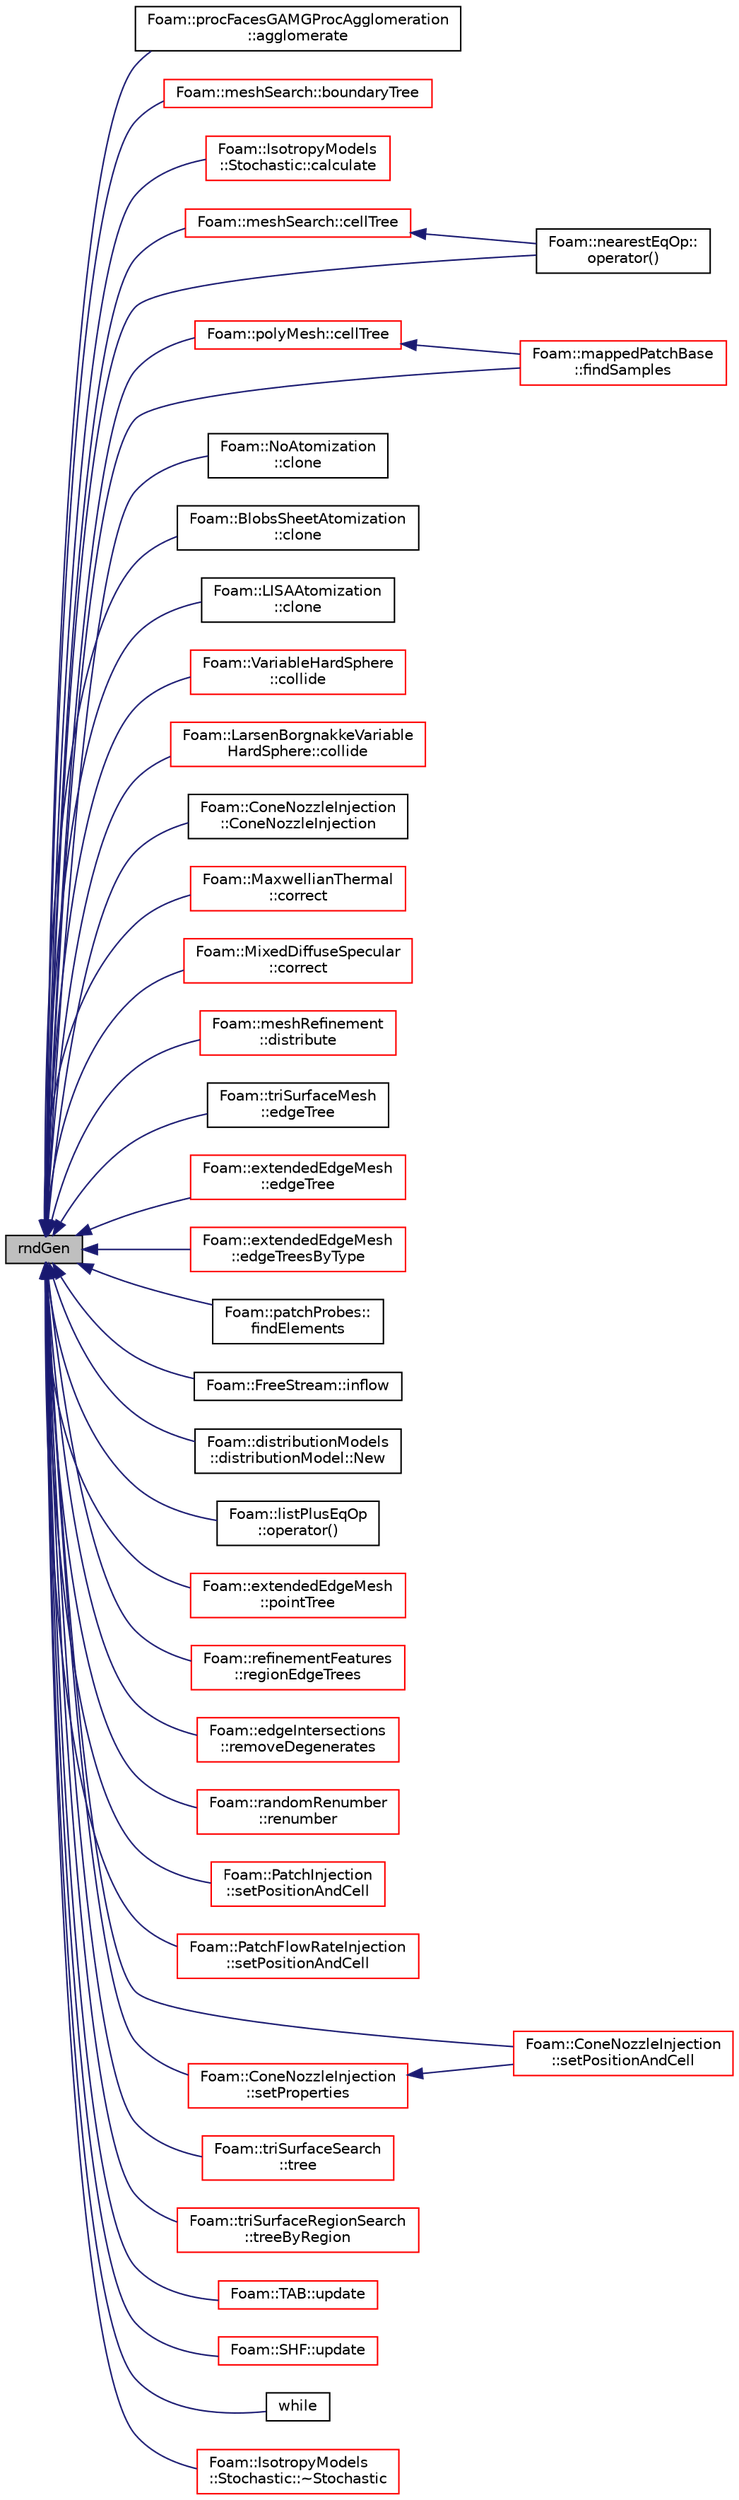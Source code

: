 digraph "rndGen"
{
  bgcolor="transparent";
  edge [fontname="Helvetica",fontsize="10",labelfontname="Helvetica",labelfontsize="10"];
  node [fontname="Helvetica",fontsize="10",shape=record];
  rankdir="LR";
  Node1 [label="rndGen",height=0.2,width=0.4,color="black", fillcolor="grey75", style="filled", fontcolor="black"];
  Node1 -> Node2 [dir="back",color="midnightblue",fontsize="10",style="solid",fontname="Helvetica"];
  Node2 [label="Foam::procFacesGAMGProcAgglomeration\l::agglomerate",height=0.2,width=0.4,color="black",URL="$a02044.html#aafdd9615cff0be3c3c601afb8526aee5",tooltip="Modify agglomeration. Return true if modified. "];
  Node1 -> Node3 [dir="back",color="midnightblue",fontsize="10",style="solid",fontname="Helvetica"];
  Node3 [label="Foam::meshSearch::boundaryTree",height=0.2,width=0.4,color="red",URL="$a01505.html#a99d8a0131091e3666e9f48ebc6b3dbc0",tooltip="Get (demand driven) reference to octree holding all. "];
  Node1 -> Node4 [dir="back",color="midnightblue",fontsize="10",style="solid",fontname="Helvetica"];
  Node4 [label="Foam::IsotropyModels\l::Stochastic::calculate",height=0.2,width=0.4,color="red",URL="$a02531.html#afe1d8348c24e6589bc7c0b3f689316a7",tooltip="Member Functions. "];
  Node1 -> Node5 [dir="back",color="midnightblue",fontsize="10",style="solid",fontname="Helvetica"];
  Node5 [label="Foam::meshSearch::cellTree",height=0.2,width=0.4,color="red",URL="$a01505.html#a7ec8de2b3ebafbb5aecf9316146722bf",tooltip="Get (demand driven) reference to octree holding all cells. "];
  Node5 -> Node6 [dir="back",color="midnightblue",fontsize="10",style="solid",fontname="Helvetica"];
  Node6 [label="Foam::nearestEqOp::\loperator()",height=0.2,width=0.4,color="black",URL="$a01611.html#aca31c134b06f127a240af78f11932306"];
  Node1 -> Node7 [dir="back",color="midnightblue",fontsize="10",style="solid",fontname="Helvetica"];
  Node7 [label="Foam::polyMesh::cellTree",height=0.2,width=0.4,color="red",URL="$a01954.html#a7ec8de2b3ebafbb5aecf9316146722bf",tooltip="Return the cell search tree. "];
  Node7 -> Node8 [dir="back",color="midnightblue",fontsize="10",style="solid",fontname="Helvetica"];
  Node8 [label="Foam::mappedPatchBase\l::findSamples",height=0.2,width=0.4,color="red",URL="$a01451.html#af1dadf58aa8d06f7448d1859188f909d",tooltip="Find cells/faces containing samples. "];
  Node1 -> Node9 [dir="back",color="midnightblue",fontsize="10",style="solid",fontname="Helvetica"];
  Node9 [label="Foam::NoAtomization\l::clone",height=0.2,width=0.4,color="black",URL="$a01624.html#a7fe1dc57633dcea1d80b159fc29784a7",tooltip="Construct and return a clone. "];
  Node1 -> Node10 [dir="back",color="midnightblue",fontsize="10",style="solid",fontname="Helvetica"];
  Node10 [label="Foam::BlobsSheetAtomization\l::clone",height=0.2,width=0.4,color="black",URL="$a00137.html#a7fe1dc57633dcea1d80b159fc29784a7",tooltip="Construct and return a clone. "];
  Node1 -> Node11 [dir="back",color="midnightblue",fontsize="10",style="solid",fontname="Helvetica"];
  Node11 [label="Foam::LISAAtomization\l::clone",height=0.2,width=0.4,color="black",URL="$a01391.html#a7fe1dc57633dcea1d80b159fc29784a7",tooltip="Construct and return a clone. "];
  Node1 -> Node12 [dir="back",color="midnightblue",fontsize="10",style="solid",fontname="Helvetica"];
  Node12 [label="Foam::VariableHardSphere\l::collide",height=0.2,width=0.4,color="red",URL="$a02894.html#af028e1d3dc9aba7d1abd7d124b8a9a27",tooltip="Apply collision. "];
  Node1 -> Node13 [dir="back",color="midnightblue",fontsize="10",style="solid",fontname="Helvetica"];
  Node13 [label="Foam::LarsenBorgnakkeVariable\lHardSphere::collide",height=0.2,width=0.4,color="red",URL="$a01296.html#af028e1d3dc9aba7d1abd7d124b8a9a27",tooltip="Apply collision. "];
  Node1 -> Node14 [dir="back",color="midnightblue",fontsize="10",style="solid",fontname="Helvetica"];
  Node14 [label="Foam::ConeNozzleInjection\l::ConeNozzleInjection",height=0.2,width=0.4,color="black",URL="$a00336.html#a0a1cf5292f714d4aee4a0f846b16bfc0",tooltip="Construct from dictionary. "];
  Node1 -> Node15 [dir="back",color="midnightblue",fontsize="10",style="solid",fontname="Helvetica"];
  Node15 [label="Foam::MaxwellianThermal\l::correct",height=0.2,width=0.4,color="red",URL="$a01486.html#a881dca43d304d4d744b6e48dac4439b1",tooltip="Apply wall correction. "];
  Node1 -> Node16 [dir="back",color="midnightblue",fontsize="10",style="solid",fontname="Helvetica"];
  Node16 [label="Foam::MixedDiffuseSpecular\l::correct",height=0.2,width=0.4,color="red",URL="$a01545.html#a881dca43d304d4d744b6e48dac4439b1",tooltip="Apply wall correction. "];
  Node1 -> Node17 [dir="back",color="midnightblue",fontsize="10",style="solid",fontname="Helvetica"];
  Node17 [label="Foam::meshRefinement\l::distribute",height=0.2,width=0.4,color="red",URL="$a01504.html#a6be2dc3eb1d541aeb83ee0a2adcc0556",tooltip="Update local numbering for mesh redistribution. "];
  Node1 -> Node18 [dir="back",color="midnightblue",fontsize="10",style="solid",fontname="Helvetica"];
  Node18 [label="Foam::triSurfaceMesh\l::edgeTree",height=0.2,width=0.4,color="black",URL="$a02774.html#aa2b0d45cdd2fbb256015a30db986413b",tooltip="Demand driven construction of octree for boundary edges. "];
  Node1 -> Node19 [dir="back",color="midnightblue",fontsize="10",style="solid",fontname="Helvetica"];
  Node19 [label="Foam::extendedEdgeMesh\l::edgeTree",height=0.2,width=0.4,color="red",URL="$a00703.html#aa2b0d45cdd2fbb256015a30db986413b",tooltip="Demand driven construction of octree for boundary edges. "];
  Node1 -> Node20 [dir="back",color="midnightblue",fontsize="10",style="solid",fontname="Helvetica"];
  Node20 [label="Foam::extendedEdgeMesh\l::edgeTreesByType",height=0.2,width=0.4,color="red",URL="$a00703.html#aba6501b44b34487e5343b229c1ea1d80",tooltip="Demand driven construction of octree for boundary edges by type. "];
  Node1 -> Node21 [dir="back",color="midnightblue",fontsize="10",style="solid",fontname="Helvetica"];
  Node21 [label="Foam::patchProbes::\lfindElements",height=0.2,width=0.4,color="black",URL="$a01848.html#a852f621399b6ee1f3467e69a1d5fe8b4",tooltip="Find elements containing patchProbes. "];
  Node1 -> Node8 [dir="back",color="midnightblue",fontsize="10",style="solid",fontname="Helvetica"];
  Node1 -> Node22 [dir="back",color="midnightblue",fontsize="10",style="solid",fontname="Helvetica"];
  Node22 [label="Foam::FreeStream::inflow",height=0.2,width=0.4,color="black",URL="$a00869.html#a84e6a7b742df4fcb240fff3040770a0b",tooltip="Introduce particles. "];
  Node1 -> Node23 [dir="back",color="midnightblue",fontsize="10",style="solid",fontname="Helvetica"];
  Node23 [label="Foam::distributionModels\l::distributionModel::New",height=0.2,width=0.4,color="black",URL="$a00563.html#af54553b42efb4179bba9532c77ae60fa",tooltip="Selector. "];
  Node1 -> Node24 [dir="back",color="midnightblue",fontsize="10",style="solid",fontname="Helvetica"];
  Node24 [label="Foam::listPlusEqOp\l::operator()",height=0.2,width=0.4,color="black",URL="$a01397.html#ae4420a9fd791f5ab9ebad1a3150ba899"];
  Node1 -> Node6 [dir="back",color="midnightblue",fontsize="10",style="solid",fontname="Helvetica"];
  Node1 -> Node25 [dir="back",color="midnightblue",fontsize="10",style="solid",fontname="Helvetica"];
  Node25 [label="Foam::extendedEdgeMesh\l::pointTree",height=0.2,width=0.4,color="red",URL="$a00703.html#ad1af0f970b413331f7124d92f63ac789",tooltip="Demand driven construction of octree for feature points. "];
  Node1 -> Node26 [dir="back",color="midnightblue",fontsize="10",style="solid",fontname="Helvetica"];
  Node26 [label="Foam::refinementFeatures\l::regionEdgeTrees",height=0.2,width=0.4,color="red",URL="$a02164.html#a0a9e48d91f8d14c675856ed4333a5b0e"];
  Node1 -> Node27 [dir="back",color="midnightblue",fontsize="10",style="solid",fontname="Helvetica"];
  Node27 [label="Foam::edgeIntersections\l::removeDegenerates",height=0.2,width=0.4,color="red",URL="$a00619.html#ad0d81f63bedf7adf479d3512ac49ae21",tooltip="Resolve ties. Shuffles points so all edge - face intersections. "];
  Node1 -> Node28 [dir="back",color="midnightblue",fontsize="10",style="solid",fontname="Helvetica"];
  Node28 [label="Foam::randomRenumber\l::renumber",height=0.2,width=0.4,color="red",URL="$a02117.html#a41d6d1ebe5dfe6dd9a963465a858acb6",tooltip="Return the order in which cells need to be visited, i.e. "];
  Node1 -> Node29 [dir="back",color="midnightblue",fontsize="10",style="solid",fontname="Helvetica"];
  Node29 [label="Foam::PatchInjection\l::setPositionAndCell",height=0.2,width=0.4,color="red",URL="$a01838.html#a9b461807dec386242bba33d30a856fbf",tooltip="Set the injection position and owner cell, tetFace and tetPt. "];
  Node1 -> Node30 [dir="back",color="midnightblue",fontsize="10",style="solid",fontname="Helvetica"];
  Node30 [label="Foam::PatchFlowRateInjection\l::setPositionAndCell",height=0.2,width=0.4,color="red",URL="$a01836.html#a9b461807dec386242bba33d30a856fbf",tooltip="Set the injection position and owner cell, tetFace and tetPt. "];
  Node1 -> Node31 [dir="back",color="midnightblue",fontsize="10",style="solid",fontname="Helvetica"];
  Node31 [label="Foam::ConeNozzleInjection\l::setPositionAndCell",height=0.2,width=0.4,color="red",URL="$a00336.html#a9b461807dec386242bba33d30a856fbf",tooltip="Set the injection position and owner cell. "];
  Node1 -> Node32 [dir="back",color="midnightblue",fontsize="10",style="solid",fontname="Helvetica"];
  Node32 [label="Foam::ConeNozzleInjection\l::setProperties",height=0.2,width=0.4,color="red",URL="$a00336.html#a9c29fb14e9bea94ae75c185efe894b00",tooltip="Set the parcel properties. "];
  Node32 -> Node31 [dir="back",color="midnightblue",fontsize="10",style="solid",fontname="Helvetica"];
  Node1 -> Node33 [dir="back",color="midnightblue",fontsize="10",style="solid",fontname="Helvetica"];
  Node33 [label="Foam::triSurfaceSearch\l::tree",height=0.2,width=0.4,color="red",URL="$a02779.html#aae4907f8216f4c6460830b79104a919c",tooltip="Demand driven construction of the octree. "];
  Node1 -> Node34 [dir="back",color="midnightblue",fontsize="10",style="solid",fontname="Helvetica"];
  Node34 [label="Foam::triSurfaceRegionSearch\l::treeByRegion",height=0.2,width=0.4,color="red",URL="$a02778.html#ac02de27ce5f8e8275ab114f72875c760",tooltip="Demand driven construction of octree for each region. "];
  Node1 -> Node35 [dir="back",color="midnightblue",fontsize="10",style="solid",fontname="Helvetica"];
  Node35 [label="Foam::TAB::update",height=0.2,width=0.4,color="red",URL="$a02633.html#af86a08f997bc779309ec7d00e914e292",tooltip="Update the parcel diameter. "];
  Node1 -> Node36 [dir="back",color="midnightblue",fontsize="10",style="solid",fontname="Helvetica"];
  Node36 [label="Foam::SHF::update",height=0.2,width=0.4,color="red",URL="$a02361.html#af86a08f997bc779309ec7d00e914e292",tooltip="Update the parcel properties. "];
  Node1 -> Node37 [dir="back",color="midnightblue",fontsize="10",style="solid",fontname="Helvetica"];
  Node37 [label="while",height=0.2,width=0.4,color="black",URL="$a07287.html#a768b7bc0979b7d1eddf4a7b1c47b9907"];
  Node1 -> Node38 [dir="back",color="midnightblue",fontsize="10",style="solid",fontname="Helvetica"];
  Node38 [label="Foam::IsotropyModels\l::Stochastic::~Stochastic",height=0.2,width=0.4,color="red",URL="$a02531.html#a7e7959df6214bab2730fdf0b124973db",tooltip="Destructor. "];
}

